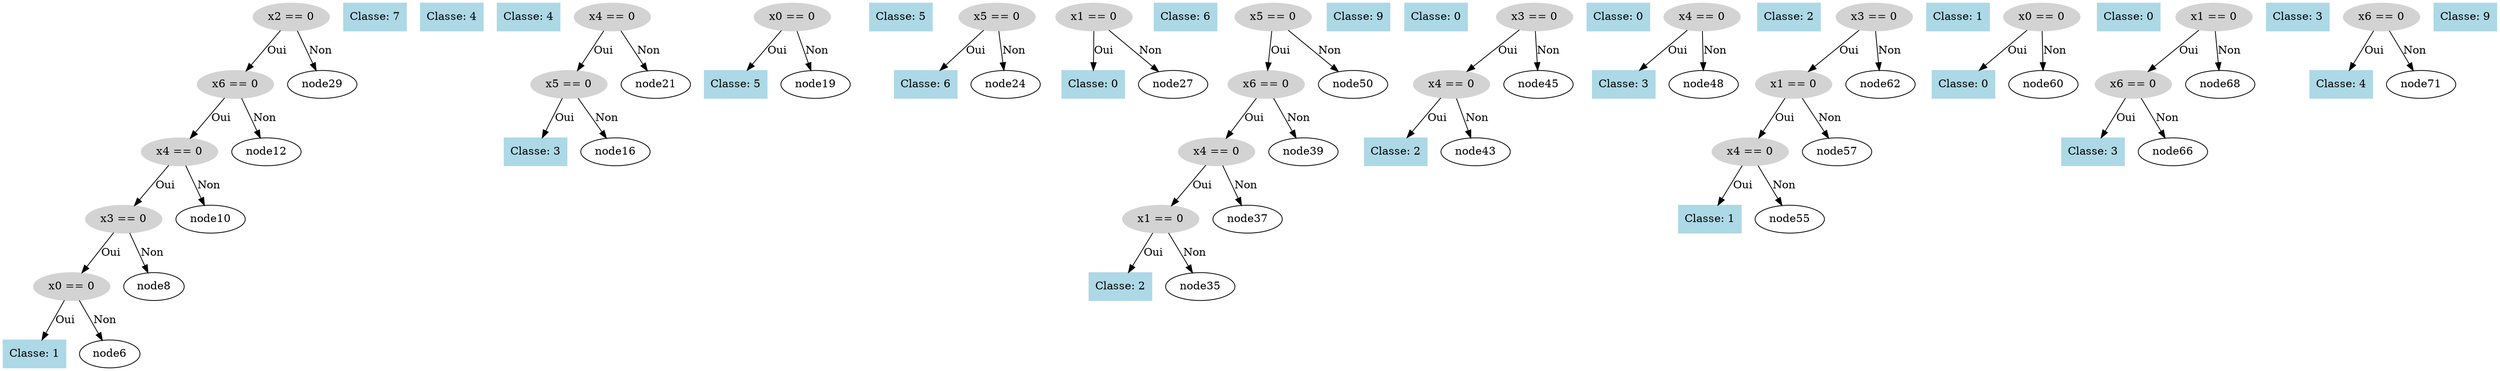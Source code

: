 digraph DecisionTree {
  node0 [label="x2 == 0", shape=ellipse, style=filled, color=lightgray];
  node0 -> node1 [label="Oui"];
  node1 [label="x6 == 0", shape=ellipse, style=filled, color=lightgray];
  node1 -> node2 [label="Oui"];
  node2 [label="x4 == 0", shape=ellipse, style=filled, color=lightgray];
  node2 -> node3 [label="Oui"];
  node3 [label="x3 == 0", shape=ellipse, style=filled, color=lightgray];
  node3 -> node4 [label="Oui"];
  node4 [label="x0 == 0", shape=ellipse, style=filled, color=lightgray];
  node4 -> node5 [label="Oui"];
  node5 [label="Classe: 1", shape=box, style=filled, color=lightblue];
  node4 -> node6 [label="Non"];
  node7 [label="Classe: 7", shape=box, style=filled, color=lightblue];
  node3 -> node8 [label="Non"];
  node9 [label="Classe: 4", shape=box, style=filled, color=lightblue];
  node2 -> node10 [label="Non"];
  node11 [label="Classe: 4", shape=box, style=filled, color=lightblue];
  node1 -> node12 [label="Non"];
  node13 [label="x4 == 0", shape=ellipse, style=filled, color=lightgray];
  node13 -> node14 [label="Oui"];
  node14 [label="x5 == 0", shape=ellipse, style=filled, color=lightgray];
  node14 -> node15 [label="Oui"];
  node15 [label="Classe: 3", shape=box, style=filled, color=lightblue];
  node14 -> node16 [label="Non"];
  node17 [label="x0 == 0", shape=ellipse, style=filled, color=lightgray];
  node17 -> node18 [label="Oui"];
  node18 [label="Classe: 5", shape=box, style=filled, color=lightblue];
  node17 -> node19 [label="Non"];
  node20 [label="Classe: 5", shape=box, style=filled, color=lightblue];
  node13 -> node21 [label="Non"];
  node22 [label="x5 == 0", shape=ellipse, style=filled, color=lightgray];
  node22 -> node23 [label="Oui"];
  node23 [label="Classe: 6", shape=box, style=filled, color=lightblue];
  node22 -> node24 [label="Non"];
  node25 [label="x1 == 0", shape=ellipse, style=filled, color=lightgray];
  node25 -> node26 [label="Oui"];
  node26 [label="Classe: 0", shape=box, style=filled, color=lightblue];
  node25 -> node27 [label="Non"];
  node28 [label="Classe: 6", shape=box, style=filled, color=lightblue];
  node0 -> node29 [label="Non"];
  node30 [label="x5 == 0", shape=ellipse, style=filled, color=lightgray];
  node30 -> node31 [label="Oui"];
  node31 [label="x6 == 0", shape=ellipse, style=filled, color=lightgray];
  node31 -> node32 [label="Oui"];
  node32 [label="x4 == 0", shape=ellipse, style=filled, color=lightgray];
  node32 -> node33 [label="Oui"];
  node33 [label="x1 == 0", shape=ellipse, style=filled, color=lightgray];
  node33 -> node34 [label="Oui"];
  node34 [label="Classe: 2", shape=box, style=filled, color=lightblue];
  node33 -> node35 [label="Non"];
  node36 [label="Classe: 9", shape=box, style=filled, color=lightblue];
  node32 -> node37 [label="Non"];
  node38 [label="Classe: 0", shape=box, style=filled, color=lightblue];
  node31 -> node39 [label="Non"];
  node40 [label="x3 == 0", shape=ellipse, style=filled, color=lightgray];
  node40 -> node41 [label="Oui"];
  node41 [label="x4 == 0", shape=ellipse, style=filled, color=lightgray];
  node41 -> node42 [label="Oui"];
  node42 [label="Classe: 2", shape=box, style=filled, color=lightblue];
  node41 -> node43 [label="Non"];
  node44 [label="Classe: 0", shape=box, style=filled, color=lightblue];
  node40 -> node45 [label="Non"];
  node46 [label="x4 == 0", shape=ellipse, style=filled, color=lightgray];
  node46 -> node47 [label="Oui"];
  node47 [label="Classe: 3", shape=box, style=filled, color=lightblue];
  node46 -> node48 [label="Non"];
  node49 [label="Classe: 2", shape=box, style=filled, color=lightblue];
  node30 -> node50 [label="Non"];
  node51 [label="x3 == 0", shape=ellipse, style=filled, color=lightgray];
  node51 -> node52 [label="Oui"];
  node52 [label="x1 == 0", shape=ellipse, style=filled, color=lightgray];
  node52 -> node53 [label="Oui"];
  node53 [label="x4 == 0", shape=ellipse, style=filled, color=lightgray];
  node53 -> node54 [label="Oui"];
  node54 [label="Classe: 1", shape=box, style=filled, color=lightblue];
  node53 -> node55 [label="Non"];
  node56 [label="Classe: 1", shape=box, style=filled, color=lightblue];
  node52 -> node57 [label="Non"];
  node58 [label="x0 == 0", shape=ellipse, style=filled, color=lightgray];
  node58 -> node59 [label="Oui"];
  node59 [label="Classe: 0", shape=box, style=filled, color=lightblue];
  node58 -> node60 [label="Non"];
  node61 [label="Classe: 0", shape=box, style=filled, color=lightblue];
  node51 -> node62 [label="Non"];
  node63 [label="x1 == 0", shape=ellipse, style=filled, color=lightgray];
  node63 -> node64 [label="Oui"];
  node64 [label="x6 == 0", shape=ellipse, style=filled, color=lightgray];
  node64 -> node65 [label="Oui"];
  node65 [label="Classe: 3", shape=box, style=filled, color=lightblue];
  node64 -> node66 [label="Non"];
  node67 [label="Classe: 3", shape=box, style=filled, color=lightblue];
  node63 -> node68 [label="Non"];
  node69 [label="x6 == 0", shape=ellipse, style=filled, color=lightgray];
  node69 -> node70 [label="Oui"];
  node70 [label="Classe: 4", shape=box, style=filled, color=lightblue];
  node69 -> node71 [label="Non"];
  node72 [label="Classe: 9", shape=box, style=filled, color=lightblue];
}
